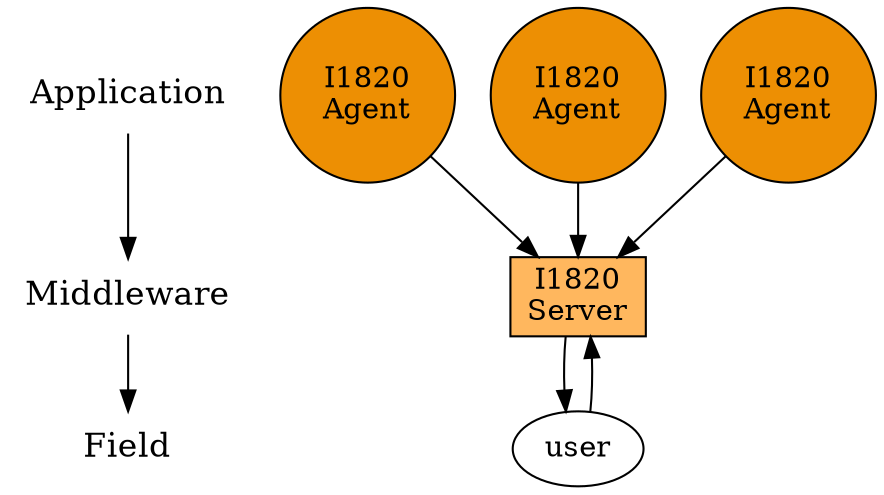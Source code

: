 digraph architecture {
	{
		node [shape=plaintext, fontsize=16];
		/* the time-line graph */
		"Application" -> "Middleware" -> "Field";
	}

	{
		rank="same";
		"Middleware"; i1820;
	}

	{
		rank="same";
		agent1; agent2; agent3;
	}

	user -> i1820;
	i1820 -> user;
	agent1 -> i1820;
	agent2 -> i1820;
	agent3 -> i1820;

	i1820 [shape=box, label="I1820\nServer", fillcolor="#FFB75E", style=filled];
	agent1 [shape=circle, label="I1820\nAgent", fillcolor="#ED8F03", style=filled];
	agent2 [shape=circle, label="I1820\nAgent", fillcolor="#ED8F03", style=filled];
	agent3 [shape=circle, label="I1820\nAgent", fillcolor="#ED8F03", style=filled];
}
